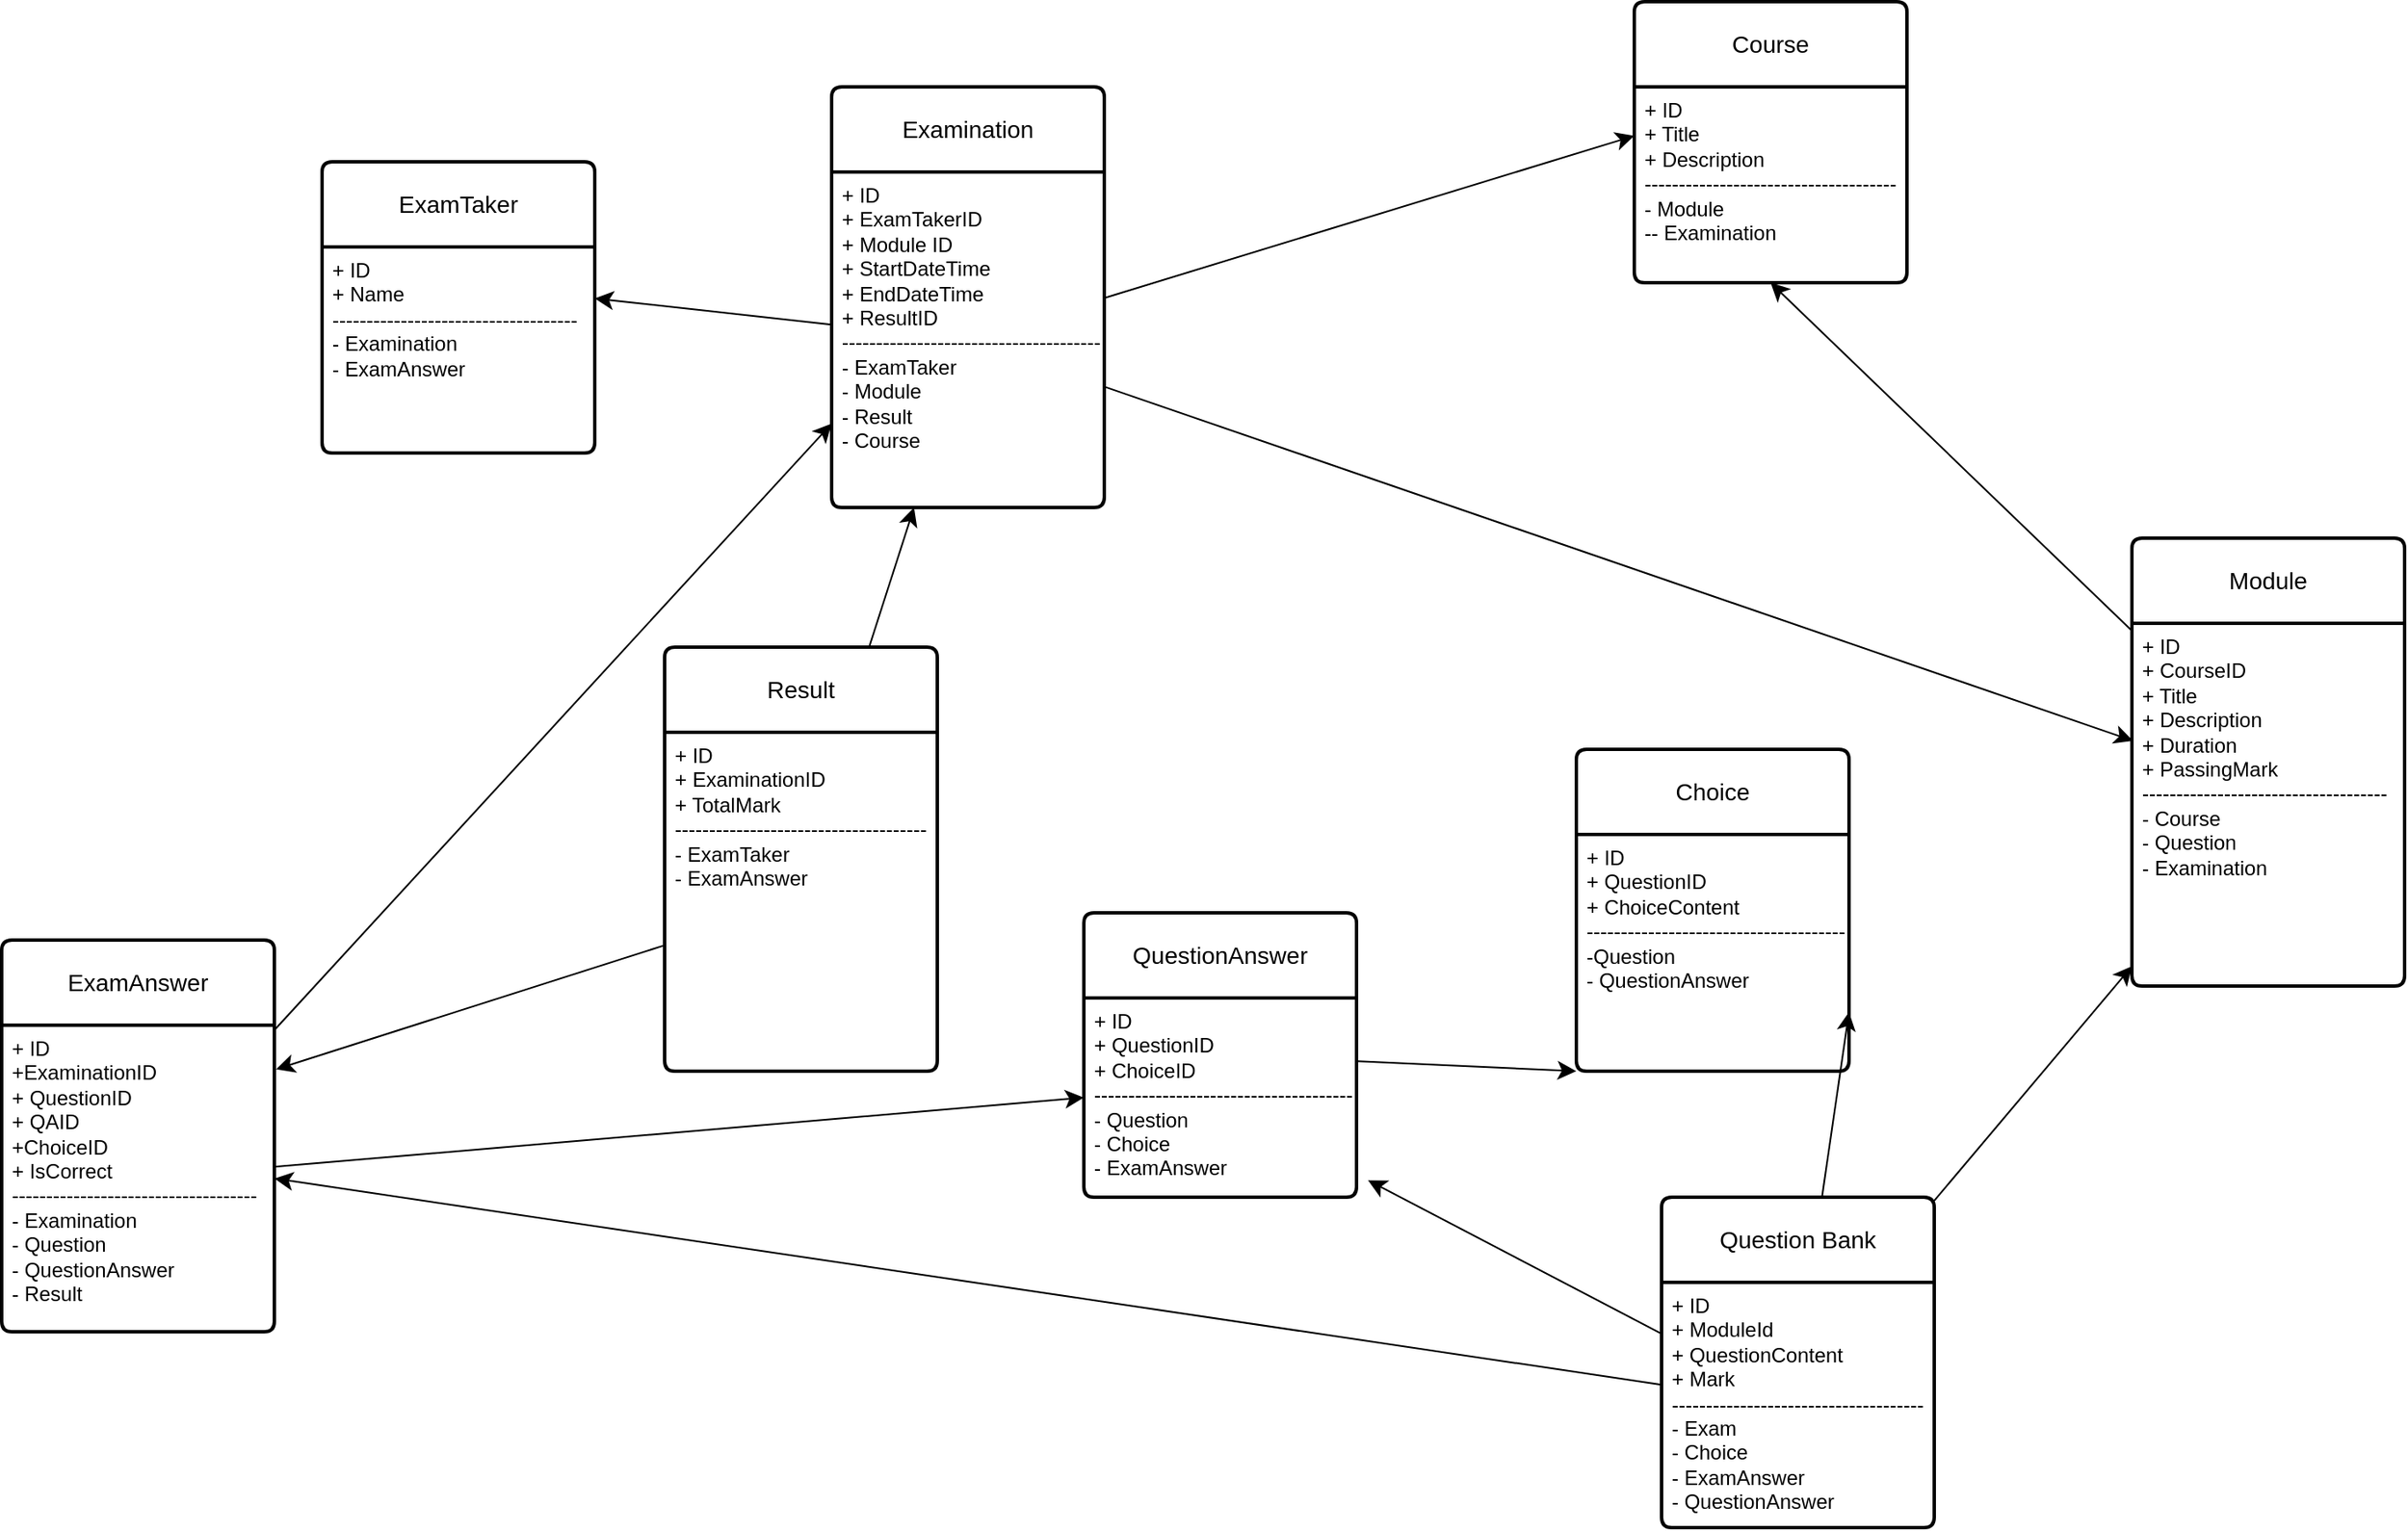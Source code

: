 <mxfile version="21.6.1" type="device">
  <diagram name="Page-1" id="ijoy57w1IoCUCVWKNXN4">
    <mxGraphModel dx="2483" dy="1249" grid="0" gridSize="10" guides="1" tooltips="1" connect="1" arrows="1" fold="1" page="0" pageScale="1" pageWidth="850" pageHeight="1100" math="0" shadow="0">
      <root>
        <mxCell id="0" />
        <mxCell id="1" parent="0" />
        <mxCell id="DS74pKwt0t3M5IzEPWSn-1" value="ExamTaker" style="swimlane;childLayout=stackLayout;horizontal=1;startSize=50;horizontalStack=0;rounded=1;fontSize=14;fontStyle=0;strokeWidth=2;resizeParent=0;resizeLast=1;shadow=0;dashed=0;align=center;arcSize=4;whiteSpace=wrap;html=1;" parent="1" vertex="1">
          <mxGeometry x="-330" y="-179" width="160" height="171" as="geometry" />
        </mxCell>
        <mxCell id="DS74pKwt0t3M5IzEPWSn-2" value="+ ID&lt;br&gt;+ Name&lt;br&gt;------------------------------------&lt;br&gt;- Examination&lt;br&gt;- ExamAnswer" style="align=left;strokeColor=none;fillColor=none;spacingLeft=4;fontSize=12;verticalAlign=top;resizable=0;rotatable=0;part=1;html=1;" parent="DS74pKwt0t3M5IzEPWSn-1" vertex="1">
          <mxGeometry y="50" width="160" height="121" as="geometry" />
        </mxCell>
        <mxCell id="DS74pKwt0t3M5IzEPWSn-28" style="edgeStyle=none;curved=1;rounded=0;orthogonalLoop=1;jettySize=auto;html=1;entryX=0.5;entryY=1;entryDx=0;entryDy=0;fontSize=12;startSize=8;endSize=8;" parent="1" source="DS74pKwt0t3M5IzEPWSn-3" target="DS74pKwt0t3M5IzEPWSn-11" edge="1">
          <mxGeometry relative="1" as="geometry" />
        </mxCell>
        <mxCell id="DS74pKwt0t3M5IzEPWSn-3" value="Module" style="swimlane;childLayout=stackLayout;horizontal=1;startSize=50;horizontalStack=0;rounded=1;fontSize=14;fontStyle=0;strokeWidth=2;resizeParent=0;resizeLast=1;shadow=0;dashed=0;align=center;arcSize=4;whiteSpace=wrap;html=1;" parent="1" vertex="1">
          <mxGeometry x="732" y="42" width="160" height="263" as="geometry" />
        </mxCell>
        <mxCell id="DS74pKwt0t3M5IzEPWSn-4" value="+ ID&lt;br&gt;+ CourseID&lt;br&gt;+ Title&lt;br&gt;+ Description&lt;br&gt;+ Duration&lt;br&gt;+ PassingMark&lt;br&gt;------------------------------------&lt;br&gt;- Course&lt;br&gt;- Question&lt;br&gt;- Examination" style="align=left;strokeColor=none;fillColor=none;spacingLeft=4;fontSize=12;verticalAlign=top;resizable=0;rotatable=0;part=1;html=1;" parent="DS74pKwt0t3M5IzEPWSn-3" vertex="1">
          <mxGeometry y="50" width="160" height="213" as="geometry" />
        </mxCell>
        <mxCell id="DS74pKwt0t3M5IzEPWSn-5" value="Choice" style="swimlane;childLayout=stackLayout;horizontal=1;startSize=50;horizontalStack=0;rounded=1;fontSize=14;fontStyle=0;strokeWidth=2;resizeParent=0;resizeLast=1;shadow=0;dashed=0;align=center;arcSize=4;whiteSpace=wrap;html=1;" parent="1" vertex="1">
          <mxGeometry x="406" y="166" width="160" height="189" as="geometry" />
        </mxCell>
        <mxCell id="DS74pKwt0t3M5IzEPWSn-6" value="+ ID&lt;br&gt;+ QuestionID&lt;br&gt;+ ChoiceContent&lt;br&gt;--------------------------------------&lt;br&gt;-Question&lt;br&gt;- QuestionAnswer" style="align=left;strokeColor=none;fillColor=none;spacingLeft=4;fontSize=12;verticalAlign=top;resizable=0;rotatable=0;part=1;html=1;" parent="DS74pKwt0t3M5IzEPWSn-5" vertex="1">
          <mxGeometry y="50" width="160" height="139" as="geometry" />
        </mxCell>
        <mxCell id="DS74pKwt0t3M5IzEPWSn-7" value="ExamAnswer" style="swimlane;childLayout=stackLayout;horizontal=1;startSize=50;horizontalStack=0;rounded=1;fontSize=14;fontStyle=0;strokeWidth=2;resizeParent=0;resizeLast=1;shadow=0;dashed=0;align=center;arcSize=4;whiteSpace=wrap;html=1;" parent="1" vertex="1">
          <mxGeometry x="-518" y="278" width="160" height="230" as="geometry" />
        </mxCell>
        <mxCell id="DS74pKwt0t3M5IzEPWSn-8" value="+ ID&lt;br&gt;+ExaminationID&lt;br&gt;+ QuestionID&lt;br&gt;+ QAID&lt;br&gt;+ChoiceID&lt;br&gt;+ IsCorrect&lt;br&gt;------------------------------------&lt;br&gt;- Examination&lt;br&gt;- Question&lt;br&gt;- QuestionAnswer&lt;br&gt;- Result" style="align=left;strokeColor=none;fillColor=none;spacingLeft=4;fontSize=12;verticalAlign=top;resizable=0;rotatable=0;part=1;html=1;" parent="DS74pKwt0t3M5IzEPWSn-7" vertex="1">
          <mxGeometry y="50" width="160" height="180" as="geometry" />
        </mxCell>
        <mxCell id="DS74pKwt0t3M5IzEPWSn-10" value="Course" style="swimlane;childLayout=stackLayout;horizontal=1;startSize=50;horizontalStack=0;rounded=1;fontSize=14;fontStyle=0;strokeWidth=2;resizeParent=0;resizeLast=1;shadow=0;dashed=0;align=center;arcSize=4;whiteSpace=wrap;html=1;" parent="1" vertex="1">
          <mxGeometry x="440" y="-273" width="160" height="165" as="geometry">
            <mxRectangle x="440" y="-273" width="80" height="50" as="alternateBounds" />
          </mxGeometry>
        </mxCell>
        <mxCell id="DS74pKwt0t3M5IzEPWSn-11" value="+ ID&lt;br&gt;+ Title&lt;br&gt;+ Description&lt;br&gt;-------------------------------------&lt;br&gt;- Module&lt;br&gt;-- Examination" style="align=left;strokeColor=none;fillColor=none;spacingLeft=4;fontSize=12;verticalAlign=top;resizable=0;rotatable=0;part=1;html=1;" parent="DS74pKwt0t3M5IzEPWSn-10" vertex="1">
          <mxGeometry y="50" width="160" height="115" as="geometry" />
        </mxCell>
        <mxCell id="DS74pKwt0t3M5IzEPWSn-26" style="edgeStyle=none;curved=1;rounded=0;orthogonalLoop=1;jettySize=auto;html=1;entryX=1;entryY=0.75;entryDx=0;entryDy=0;fontSize=12;startSize=8;endSize=8;" parent="1" source="DS74pKwt0t3M5IzEPWSn-12" target="DS74pKwt0t3M5IzEPWSn-6" edge="1">
          <mxGeometry relative="1" as="geometry" />
        </mxCell>
        <mxCell id="DS74pKwt0t3M5IzEPWSn-54" style="edgeStyle=none;curved=1;rounded=0;orthogonalLoop=1;jettySize=auto;html=1;fontSize=12;startSize=8;endSize=8;" parent="1" source="DS74pKwt0t3M5IzEPWSn-12" target="DS74pKwt0t3M5IzEPWSn-4" edge="1">
          <mxGeometry relative="1" as="geometry" />
        </mxCell>
        <mxCell id="DS74pKwt0t3M5IzEPWSn-12" value="Question Bank" style="swimlane;childLayout=stackLayout;horizontal=1;startSize=50;horizontalStack=0;rounded=1;fontSize=14;fontStyle=0;strokeWidth=2;resizeParent=0;resizeLast=1;shadow=0;dashed=0;align=center;arcSize=4;whiteSpace=wrap;html=1;" parent="1" vertex="1">
          <mxGeometry x="456" y="429" width="160" height="194" as="geometry" />
        </mxCell>
        <mxCell id="DS74pKwt0t3M5IzEPWSn-13" value="+ ID&lt;br&gt;+ ModuleId&lt;br&gt;+ QuestionContent&lt;br&gt;+ Mark&lt;br&gt;-------------------------------------&lt;br&gt;- Exam&lt;br&gt;- Choice&lt;br&gt;- ExamAnswer&lt;br&gt;- QuestionAnswer" style="align=left;strokeColor=none;fillColor=none;spacingLeft=4;fontSize=12;verticalAlign=top;resizable=0;rotatable=0;part=1;html=1;" parent="DS74pKwt0t3M5IzEPWSn-12" vertex="1">
          <mxGeometry y="50" width="160" height="144" as="geometry" />
        </mxCell>
        <mxCell id="DS74pKwt0t3M5IzEPWSn-27" style="edgeStyle=none;curved=1;rounded=0;orthogonalLoop=1;jettySize=auto;html=1;entryX=0;entryY=1;entryDx=0;entryDy=0;fontSize=12;startSize=8;endSize=8;" parent="1" source="DS74pKwt0t3M5IzEPWSn-14" target="DS74pKwt0t3M5IzEPWSn-6" edge="1">
          <mxGeometry relative="1" as="geometry" />
        </mxCell>
        <mxCell id="DS74pKwt0t3M5IzEPWSn-14" value="QuestionAnswer" style="swimlane;childLayout=stackLayout;horizontal=1;startSize=50;horizontalStack=0;rounded=1;fontSize=14;fontStyle=0;strokeWidth=2;resizeParent=0;resizeLast=1;shadow=0;dashed=0;align=center;arcSize=4;whiteSpace=wrap;html=1;" parent="1" vertex="1">
          <mxGeometry x="117" y="262" width="160" height="167" as="geometry" />
        </mxCell>
        <mxCell id="DS74pKwt0t3M5IzEPWSn-15" value="+ ID&lt;br&gt;+ QuestionID&lt;br&gt;+ ChoiceID&lt;br&gt;--------------------------------------&lt;br&gt;- Question&lt;br&gt;- Choice&lt;br&gt;- ExamAnswer" style="align=left;strokeColor=none;fillColor=none;spacingLeft=4;fontSize=12;verticalAlign=top;resizable=0;rotatable=0;part=1;html=1;" parent="DS74pKwt0t3M5IzEPWSn-14" vertex="1">
          <mxGeometry y="50" width="160" height="117" as="geometry" />
        </mxCell>
        <mxCell id="DS74pKwt0t3M5IzEPWSn-58" style="edgeStyle=none;curved=1;rounded=0;orthogonalLoop=1;jettySize=auto;html=1;fontSize=12;startSize=8;endSize=8;" parent="1" source="DS74pKwt0t3M5IzEPWSn-16" target="DS74pKwt0t3M5IzEPWSn-52" edge="1">
          <mxGeometry relative="1" as="geometry" />
        </mxCell>
        <mxCell id="DS74pKwt0t3M5IzEPWSn-16" value="Result" style="swimlane;childLayout=stackLayout;horizontal=1;startSize=50;horizontalStack=0;rounded=1;fontSize=14;fontStyle=0;strokeWidth=2;resizeParent=0;resizeLast=1;shadow=0;dashed=0;align=center;arcSize=4;whiteSpace=wrap;html=1;" parent="1" vertex="1">
          <mxGeometry x="-129" y="106" width="160" height="249" as="geometry" />
        </mxCell>
        <mxCell id="DS74pKwt0t3M5IzEPWSn-17" value="+ ID&lt;br&gt;+ ExaminationID&lt;br&gt;+ TotalMark&lt;br&gt;-------------------------------------&lt;br&gt;- ExamTaker&lt;br&gt;- ExamAnswer" style="align=left;strokeColor=none;fillColor=none;spacingLeft=4;fontSize=12;verticalAlign=top;resizable=0;rotatable=0;part=1;html=1;" parent="DS74pKwt0t3M5IzEPWSn-16" vertex="1">
          <mxGeometry y="50" width="160" height="199" as="geometry" />
        </mxCell>
        <mxCell id="DS74pKwt0t3M5IzEPWSn-23" style="edgeStyle=none;curved=1;rounded=0;orthogonalLoop=1;jettySize=auto;html=1;entryX=1.006;entryY=0.144;entryDx=0;entryDy=0;fontSize=12;startSize=8;endSize=8;entryPerimeter=0;" parent="1" source="DS74pKwt0t3M5IzEPWSn-17" target="DS74pKwt0t3M5IzEPWSn-8" edge="1">
          <mxGeometry relative="1" as="geometry" />
        </mxCell>
        <mxCell id="DS74pKwt0t3M5IzEPWSn-25" style="edgeStyle=none;curved=1;rounded=0;orthogonalLoop=1;jettySize=auto;html=1;entryX=1.042;entryY=0.915;entryDx=0;entryDy=0;fontSize=12;startSize=8;endSize=8;entryPerimeter=0;" parent="1" source="DS74pKwt0t3M5IzEPWSn-13" target="DS74pKwt0t3M5IzEPWSn-15" edge="1">
          <mxGeometry relative="1" as="geometry" />
        </mxCell>
        <mxCell id="DS74pKwt0t3M5IzEPWSn-30" style="edgeStyle=none;curved=1;rounded=0;orthogonalLoop=1;jettySize=auto;html=1;entryX=1;entryY=0.5;entryDx=0;entryDy=0;fontSize=12;startSize=8;endSize=8;" parent="1" source="DS74pKwt0t3M5IzEPWSn-13" target="DS74pKwt0t3M5IzEPWSn-8" edge="1">
          <mxGeometry relative="1" as="geometry" />
        </mxCell>
        <mxCell id="DS74pKwt0t3M5IzEPWSn-51" value="Examination" style="swimlane;childLayout=stackLayout;horizontal=1;startSize=50;horizontalStack=0;rounded=1;fontSize=14;fontStyle=0;strokeWidth=2;resizeParent=0;resizeLast=1;shadow=0;dashed=0;align=center;arcSize=4;whiteSpace=wrap;html=1;" parent="1" vertex="1">
          <mxGeometry x="-31" y="-223" width="160" height="247" as="geometry" />
        </mxCell>
        <mxCell id="DS74pKwt0t3M5IzEPWSn-52" value="+ ID&lt;br&gt;+ ExamTakerID&lt;br&gt;+ Module ID&lt;br&gt;+ StartDateTime&lt;br&gt;+ EndDateTime&lt;br&gt;+ ResultID&lt;br&gt;--------------------------------------&lt;br&gt;- ExamTaker&lt;br&gt;- Module&lt;br&gt;- Result&lt;br&gt;- Course" style="align=left;strokeColor=none;fillColor=none;spacingLeft=4;fontSize=12;verticalAlign=top;resizable=0;rotatable=0;part=1;html=1;" parent="DS74pKwt0t3M5IzEPWSn-51" vertex="1">
          <mxGeometry y="50" width="160" height="197" as="geometry" />
        </mxCell>
        <mxCell id="DS74pKwt0t3M5IzEPWSn-56" style="edgeStyle=none;curved=1;rounded=0;orthogonalLoop=1;jettySize=auto;html=1;entryX=1;entryY=0.25;entryDx=0;entryDy=0;fontSize=12;startSize=8;endSize=8;" parent="1" source="DS74pKwt0t3M5IzEPWSn-52" target="DS74pKwt0t3M5IzEPWSn-2" edge="1">
          <mxGeometry relative="1" as="geometry" />
        </mxCell>
        <mxCell id="DS74pKwt0t3M5IzEPWSn-57" style="edgeStyle=none;curved=1;rounded=0;orthogonalLoop=1;jettySize=auto;html=1;entryX=0.004;entryY=0.324;entryDx=0;entryDy=0;entryPerimeter=0;fontSize=12;startSize=8;endSize=8;" parent="1" source="DS74pKwt0t3M5IzEPWSn-52" target="DS74pKwt0t3M5IzEPWSn-4" edge="1">
          <mxGeometry relative="1" as="geometry" />
        </mxCell>
        <mxCell id="DS74pKwt0t3M5IzEPWSn-61" style="edgeStyle=none;curved=1;rounded=0;orthogonalLoop=1;jettySize=auto;html=1;entryX=0;entryY=0.25;entryDx=0;entryDy=0;fontSize=12;startSize=8;endSize=8;" parent="1" source="DS74pKwt0t3M5IzEPWSn-52" target="DS74pKwt0t3M5IzEPWSn-11" edge="1">
          <mxGeometry relative="1" as="geometry" />
        </mxCell>
        <mxCell id="DS74pKwt0t3M5IzEPWSn-69" style="edgeStyle=none;curved=1;rounded=0;orthogonalLoop=1;jettySize=auto;html=1;entryX=0;entryY=0.5;entryDx=0;entryDy=0;fontSize=12;startSize=8;endSize=8;" parent="1" source="DS74pKwt0t3M5IzEPWSn-8" target="DS74pKwt0t3M5IzEPWSn-15" edge="1">
          <mxGeometry relative="1" as="geometry" />
        </mxCell>
        <mxCell id="DS74pKwt0t3M5IzEPWSn-70" style="edgeStyle=none;curved=1;rounded=0;orthogonalLoop=1;jettySize=auto;html=1;entryX=0;entryY=0.75;entryDx=0;entryDy=0;fontSize=12;startSize=8;endSize=8;" parent="1" source="DS74pKwt0t3M5IzEPWSn-8" target="DS74pKwt0t3M5IzEPWSn-52" edge="1">
          <mxGeometry relative="1" as="geometry" />
        </mxCell>
      </root>
    </mxGraphModel>
  </diagram>
</mxfile>
